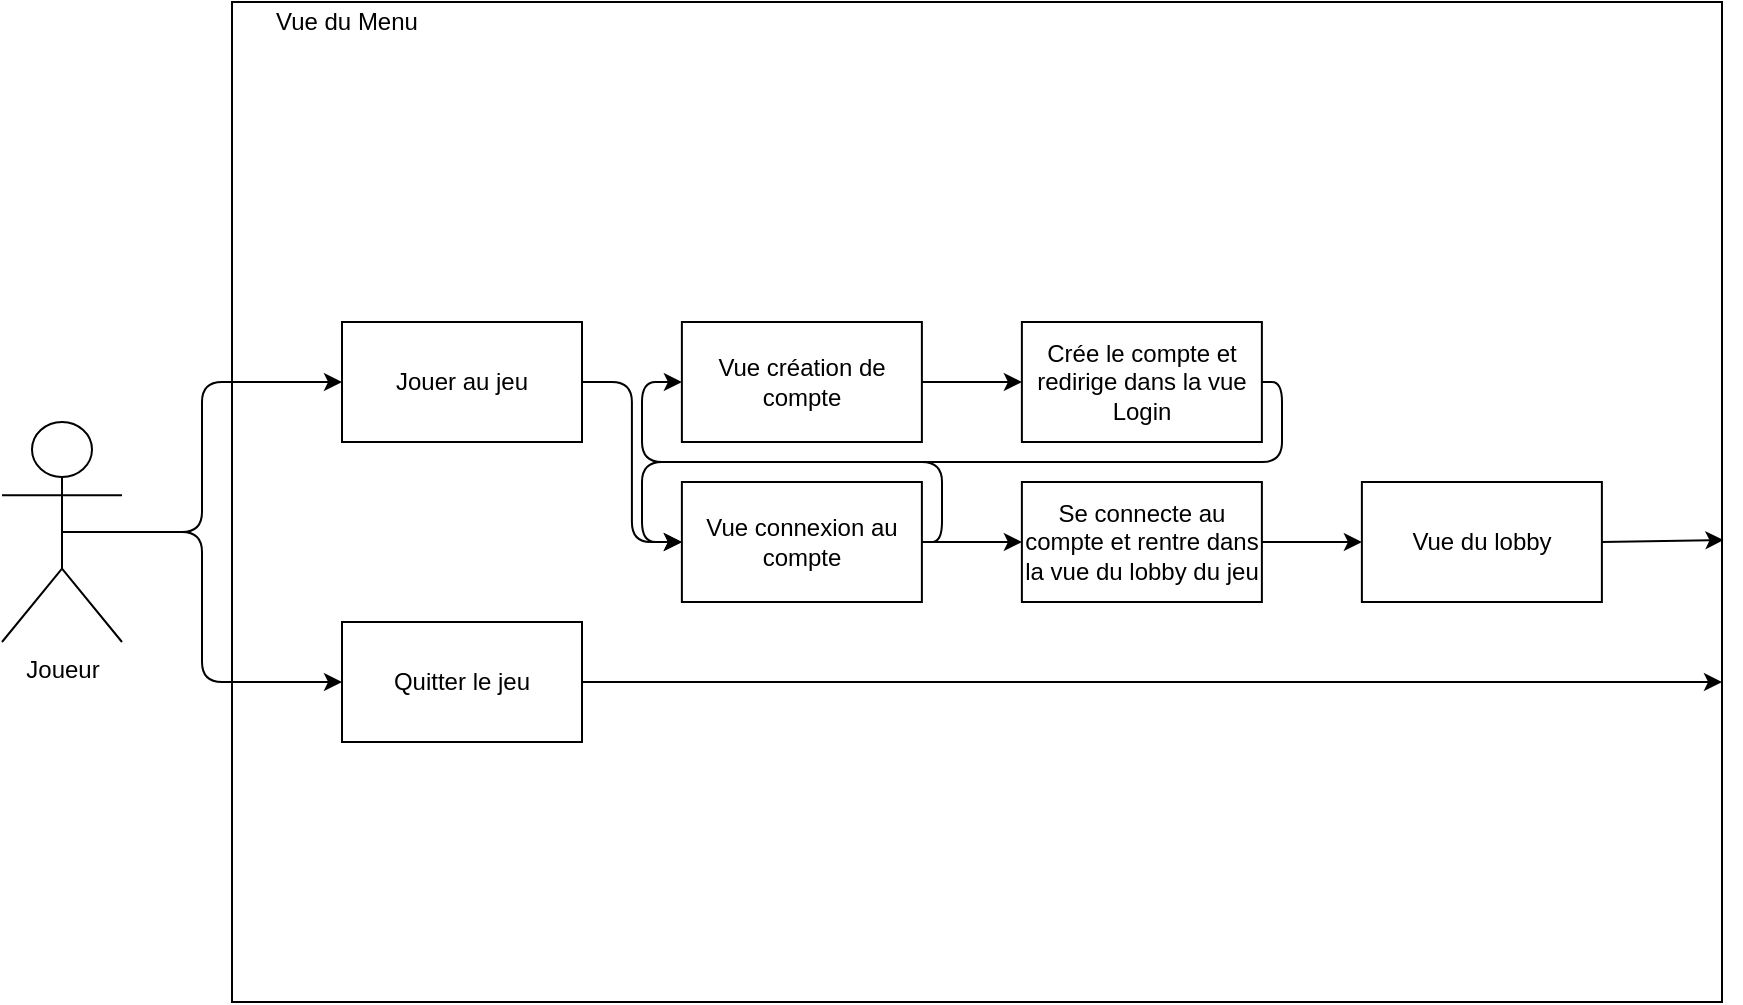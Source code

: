<mxfile version="14.4.3" type="device"><diagram id="R2lEEEUBdFMjLlhIrx00" name="Page-1"><mxGraphModel dx="985" dy="660" grid="1" gridSize="10" guides="1" tooltips="1" connect="1" arrows="1" fold="1" page="1" pageScale="1" pageWidth="850" pageHeight="1100" math="0" shadow="0" extFonts="Permanent Marker^https://fonts.googleapis.com/css?family=Permanent+Marker"><root><mxCell id="0"/><mxCell id="1" parent="0"/><mxCell id="il6hPLFAuoEouSF6dcEl-10" value="" style="rounded=0;whiteSpace=wrap;html=1;" parent="1" vertex="1"><mxGeometry x="165" y="70" width="745" height="500" as="geometry"/></mxCell><mxCell id="il6hPLFAuoEouSF6dcEl-1" value="Joueur&lt;br&gt;" style="shape=umlActor;verticalLabelPosition=bottom;verticalAlign=top;html=1;outlineConnect=0;" parent="1" vertex="1"><mxGeometry x="50" y="280" width="60" height="110" as="geometry"/></mxCell><mxCell id="il6hPLFAuoEouSF6dcEl-3" value="Vue création de compte" style="rounded=0;whiteSpace=wrap;html=1;" parent="1" vertex="1"><mxGeometry x="389.94" y="230" width="120" height="60" as="geometry"/></mxCell><mxCell id="il6hPLFAuoEouSF6dcEl-5" value="Quitter le jeu" style="rounded=0;whiteSpace=wrap;html=1;" parent="1" vertex="1"><mxGeometry x="220" y="380" width="120" height="60" as="geometry"/></mxCell><mxCell id="il6hPLFAuoEouSF6dcEl-6" value="Crée le compte et redirige dans la vue Login" style="rounded=0;whiteSpace=wrap;html=1;" parent="1" vertex="1"><mxGeometry x="559.94" y="230" width="120" height="60" as="geometry"/></mxCell><mxCell id="il6hPLFAuoEouSF6dcEl-9" value="" style="endArrow=classic;html=1;exitX=0.5;exitY=0.5;exitDx=0;exitDy=0;exitPerimeter=0;entryX=0;entryY=0.5;entryDx=0;entryDy=0;edgeStyle=elbowEdgeStyle;" parent="1" source="il6hPLFAuoEouSF6dcEl-1" target="il6hPLFAuoEouSF6dcEl-5" edge="1"><mxGeometry width="50" height="50" relative="1" as="geometry"><mxPoint x="400" y="420" as="sourcePoint"/><mxPoint x="450" y="370" as="targetPoint"/></mxGeometry></mxCell><mxCell id="il6hPLFAuoEouSF6dcEl-14" value="Vue du Menu" style="text;html=1;strokeColor=none;fillColor=none;align=center;verticalAlign=middle;whiteSpace=wrap;rounded=0;" parent="1" vertex="1"><mxGeometry x="165" y="70" width="115" height="20" as="geometry"/></mxCell><mxCell id="il6hPLFAuoEouSF6dcEl-18" value="" style="endArrow=classic;html=1;exitX=1;exitY=0.5;exitDx=0;exitDy=0;entryX=0;entryY=0.5;entryDx=0;entryDy=0;" parent="1" source="il6hPLFAuoEouSF6dcEl-3" target="il6hPLFAuoEouSF6dcEl-6" edge="1"><mxGeometry width="50" height="50" relative="1" as="geometry"><mxPoint x="569.94" y="490" as="sourcePoint"/><mxPoint x="619.94" y="440" as="targetPoint"/></mxGeometry></mxCell><mxCell id="yvEHgDn3rbQ8futCoW_I-1" value="Vue connexion au compte" style="rounded=0;whiteSpace=wrap;html=1;" parent="1" vertex="1"><mxGeometry x="389.94" y="310" width="120" height="60" as="geometry"/></mxCell><mxCell id="yvEHgDn3rbQ8futCoW_I-8" value="" style="edgeStyle=elbowEdgeStyle;rounded=0;orthogonalLoop=1;jettySize=auto;html=1;" parent="1" source="yvEHgDn3rbQ8futCoW_I-2" target="yvEHgDn3rbQ8futCoW_I-7" edge="1"><mxGeometry relative="1" as="geometry"/></mxCell><mxCell id="yvEHgDn3rbQ8futCoW_I-2" value="Se connecte au compte et rentre dans la vue du lobby du jeu" style="rounded=0;whiteSpace=wrap;html=1;" parent="1" vertex="1"><mxGeometry x="559.94" y="310" width="120" height="60" as="geometry"/></mxCell><mxCell id="yvEHgDn3rbQ8futCoW_I-3" value="" style="endArrow=classic;html=1;exitX=1;exitY=0.5;exitDx=0;exitDy=0;entryX=0;entryY=0.5;entryDx=0;entryDy=0;" parent="1" source="yvEHgDn3rbQ8futCoW_I-1" target="yvEHgDn3rbQ8futCoW_I-2" edge="1"><mxGeometry width="50" height="50" relative="1" as="geometry"><mxPoint x="569.94" y="570" as="sourcePoint"/><mxPoint x="619.94" y="520" as="targetPoint"/></mxGeometry></mxCell><mxCell id="yvEHgDn3rbQ8futCoW_I-6" value="" style="endArrow=classic;html=1;entryX=0;entryY=0.5;entryDx=0;entryDy=0;exitX=1;exitY=0.5;exitDx=0;exitDy=0;edgeStyle=orthogonalEdgeStyle;" parent="1" source="il6hPLFAuoEouSF6dcEl-6" target="yvEHgDn3rbQ8futCoW_I-1" edge="1"><mxGeometry width="50" height="50" relative="1" as="geometry"><mxPoint x="619.94" y="510" as="sourcePoint"/><mxPoint x="669.94" y="460" as="targetPoint"/><Array as="points"><mxPoint x="690" y="260"/><mxPoint x="690" y="300"/><mxPoint x="370" y="300"/><mxPoint x="370" y="340"/></Array></mxGeometry></mxCell><mxCell id="yvEHgDn3rbQ8futCoW_I-7" value="Vue du lobby" style="whiteSpace=wrap;html=1;rounded=0;" parent="1" vertex="1"><mxGeometry x="729.94" y="310" width="120" height="60" as="geometry"/></mxCell><mxCell id="PBfqixx8OsAKUHuzDWsK-1" value="Jouer au jeu" style="rounded=0;whiteSpace=wrap;html=1;" vertex="1" parent="1"><mxGeometry x="220" y="230" width="120" height="60" as="geometry"/></mxCell><mxCell id="PBfqixx8OsAKUHuzDWsK-2" value="" style="endArrow=classic;html=1;exitX=0.5;exitY=0.5;exitDx=0;exitDy=0;exitPerimeter=0;entryX=0;entryY=0.5;entryDx=0;entryDy=0;edgeStyle=elbowEdgeStyle;" edge="1" parent="1" source="il6hPLFAuoEouSF6dcEl-1" target="PBfqixx8OsAKUHuzDWsK-1"><mxGeometry width="50" height="50" relative="1" as="geometry"><mxPoint x="90" y="345" as="sourcePoint"/><mxPoint x="230" y="420" as="targetPoint"/></mxGeometry></mxCell><mxCell id="PBfqixx8OsAKUHuzDWsK-3" value="" style="endArrow=classic;html=1;entryX=0;entryY=0.5;entryDx=0;entryDy=0;exitX=1;exitY=0.5;exitDx=0;exitDy=0;edgeStyle=orthogonalEdgeStyle;" edge="1" parent="1" source="PBfqixx8OsAKUHuzDWsK-1" target="yvEHgDn3rbQ8futCoW_I-1"><mxGeometry width="50" height="50" relative="1" as="geometry"><mxPoint x="600" y="300" as="sourcePoint"/><mxPoint x="650" y="250" as="targetPoint"/></mxGeometry></mxCell><mxCell id="PBfqixx8OsAKUHuzDWsK-4" value="" style="endArrow=classic;html=1;entryX=0;entryY=0.5;entryDx=0;entryDy=0;exitX=1;exitY=0.5;exitDx=0;exitDy=0;edgeStyle=orthogonalEdgeStyle;" edge="1" parent="1" source="yvEHgDn3rbQ8futCoW_I-1" target="il6hPLFAuoEouSF6dcEl-3"><mxGeometry width="50" height="50" relative="1" as="geometry"><mxPoint x="600" y="300" as="sourcePoint"/><mxPoint x="650" y="250" as="targetPoint"/><Array as="points"><mxPoint x="520" y="340"/><mxPoint x="520" y="300"/><mxPoint x="370" y="300"/><mxPoint x="370" y="260"/></Array></mxGeometry></mxCell><mxCell id="PBfqixx8OsAKUHuzDWsK-5" value="" style="endArrow=classic;html=1;entryX=1.001;entryY=0.538;entryDx=0;entryDy=0;entryPerimeter=0;exitX=1;exitY=0.5;exitDx=0;exitDy=0;" edge="1" parent="1" source="yvEHgDn3rbQ8futCoW_I-7" target="il6hPLFAuoEouSF6dcEl-10"><mxGeometry width="50" height="50" relative="1" as="geometry"><mxPoint x="510" y="300" as="sourcePoint"/><mxPoint x="560" y="250" as="targetPoint"/></mxGeometry></mxCell><mxCell id="PBfqixx8OsAKUHuzDWsK-6" value="" style="endArrow=classic;html=1;exitX=1;exitY=0.5;exitDx=0;exitDy=0;entryX=1;entryY=0.68;entryDx=0;entryDy=0;entryPerimeter=0;" edge="1" parent="1" source="il6hPLFAuoEouSF6dcEl-5" target="il6hPLFAuoEouSF6dcEl-10"><mxGeometry width="50" height="50" relative="1" as="geometry"><mxPoint x="510" y="300" as="sourcePoint"/><mxPoint x="560" y="250" as="targetPoint"/></mxGeometry></mxCell></root></mxGraphModel></diagram></mxfile>